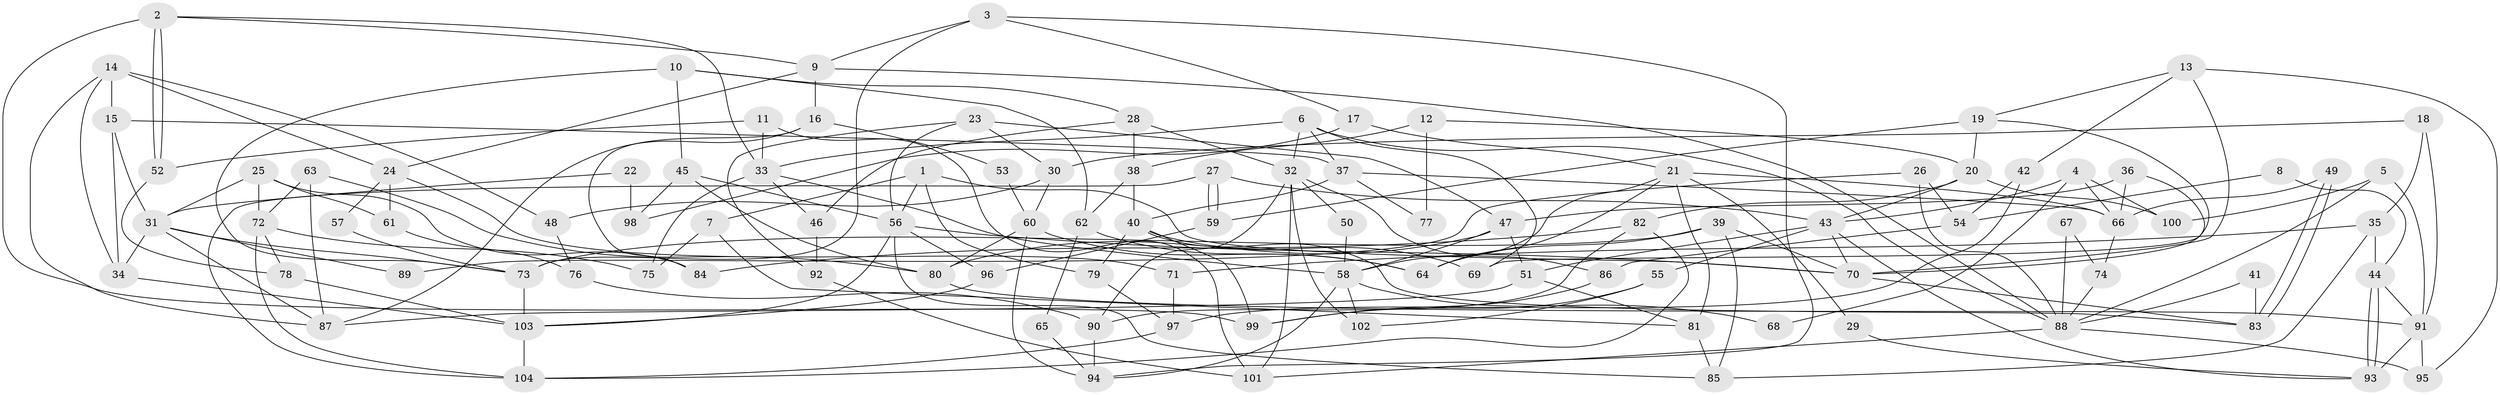 // Generated by graph-tools (version 1.1) at 2025/26/03/09/25 03:26:09]
// undirected, 104 vertices, 208 edges
graph export_dot {
graph [start="1"]
  node [color=gray90,style=filled];
  1;
  2;
  3;
  4;
  5;
  6;
  7;
  8;
  9;
  10;
  11;
  12;
  13;
  14;
  15;
  16;
  17;
  18;
  19;
  20;
  21;
  22;
  23;
  24;
  25;
  26;
  27;
  28;
  29;
  30;
  31;
  32;
  33;
  34;
  35;
  36;
  37;
  38;
  39;
  40;
  41;
  42;
  43;
  44;
  45;
  46;
  47;
  48;
  49;
  50;
  51;
  52;
  53;
  54;
  55;
  56;
  57;
  58;
  59;
  60;
  61;
  62;
  63;
  64;
  65;
  66;
  67;
  68;
  69;
  70;
  71;
  72;
  73;
  74;
  75;
  76;
  77;
  78;
  79;
  80;
  81;
  82;
  83;
  84;
  85;
  86;
  87;
  88;
  89;
  90;
  91;
  92;
  93;
  94;
  95;
  96;
  97;
  98;
  99;
  100;
  101;
  102;
  103;
  104;
  1 -- 56;
  1 -- 70;
  1 -- 7;
  1 -- 79;
  2 -- 52;
  2 -- 52;
  2 -- 33;
  2 -- 9;
  2 -- 99;
  3 -- 73;
  3 -- 9;
  3 -- 17;
  3 -- 94;
  4 -- 66;
  4 -- 43;
  4 -- 68;
  4 -- 100;
  5 -- 100;
  5 -- 88;
  5 -- 91;
  6 -- 37;
  6 -- 33;
  6 -- 32;
  6 -- 69;
  6 -- 88;
  7 -- 81;
  7 -- 75;
  8 -- 54;
  8 -- 44;
  9 -- 16;
  9 -- 24;
  9 -- 88;
  10 -- 45;
  10 -- 28;
  10 -- 62;
  10 -- 73;
  11 -- 101;
  11 -- 52;
  11 -- 33;
  12 -- 20;
  12 -- 38;
  12 -- 77;
  13 -- 95;
  13 -- 70;
  13 -- 19;
  13 -- 42;
  14 -- 34;
  14 -- 48;
  14 -- 15;
  14 -- 24;
  14 -- 87;
  15 -- 34;
  15 -- 31;
  15 -- 37;
  16 -- 84;
  16 -- 87;
  16 -- 53;
  17 -- 21;
  17 -- 98;
  18 -- 91;
  18 -- 30;
  18 -- 35;
  19 -- 59;
  19 -- 20;
  19 -- 69;
  20 -- 43;
  20 -- 82;
  20 -- 100;
  21 -- 64;
  21 -- 81;
  21 -- 29;
  21 -- 58;
  21 -- 66;
  22 -- 98;
  22 -- 31;
  23 -- 92;
  23 -- 47;
  23 -- 30;
  23 -- 56;
  24 -- 57;
  24 -- 61;
  24 -- 71;
  25 -- 31;
  25 -- 72;
  25 -- 61;
  25 -- 84;
  26 -- 54;
  26 -- 88;
  26 -- 89;
  27 -- 59;
  27 -- 59;
  27 -- 43;
  27 -- 104;
  28 -- 38;
  28 -- 32;
  28 -- 46;
  29 -- 93;
  30 -- 60;
  30 -- 48;
  31 -- 73;
  31 -- 34;
  31 -- 87;
  31 -- 89;
  32 -- 102;
  32 -- 50;
  32 -- 86;
  32 -- 90;
  32 -- 101;
  33 -- 58;
  33 -- 46;
  33 -- 75;
  34 -- 103;
  35 -- 44;
  35 -- 71;
  35 -- 85;
  36 -- 66;
  36 -- 70;
  36 -- 47;
  37 -- 40;
  37 -- 66;
  37 -- 77;
  38 -- 40;
  38 -- 62;
  39 -- 70;
  39 -- 85;
  39 -- 64;
  39 -- 73;
  40 -- 69;
  40 -- 79;
  40 -- 83;
  40 -- 99;
  41 -- 83;
  41 -- 88;
  42 -- 97;
  42 -- 54;
  43 -- 70;
  43 -- 51;
  43 -- 55;
  43 -- 93;
  44 -- 91;
  44 -- 93;
  44 -- 93;
  45 -- 56;
  45 -- 80;
  45 -- 98;
  46 -- 92;
  47 -- 58;
  47 -- 51;
  47 -- 80;
  48 -- 76;
  49 -- 66;
  49 -- 83;
  49 -- 83;
  50 -- 58;
  51 -- 87;
  51 -- 81;
  52 -- 78;
  53 -- 60;
  54 -- 86;
  55 -- 99;
  55 -- 102;
  56 -- 103;
  56 -- 70;
  56 -- 85;
  56 -- 96;
  57 -- 73;
  58 -- 94;
  58 -- 68;
  58 -- 102;
  59 -- 96;
  60 -- 94;
  60 -- 80;
  60 -- 64;
  61 -- 76;
  62 -- 64;
  62 -- 65;
  63 -- 80;
  63 -- 87;
  63 -- 72;
  65 -- 94;
  66 -- 74;
  67 -- 88;
  67 -- 74;
  70 -- 83;
  71 -- 97;
  72 -- 75;
  72 -- 78;
  72 -- 104;
  73 -- 103;
  74 -- 88;
  76 -- 90;
  78 -- 103;
  79 -- 97;
  80 -- 91;
  81 -- 85;
  82 -- 104;
  82 -- 84;
  82 -- 90;
  86 -- 99;
  88 -- 95;
  88 -- 101;
  90 -- 94;
  91 -- 93;
  91 -- 95;
  92 -- 101;
  96 -- 103;
  97 -- 104;
  103 -- 104;
}
